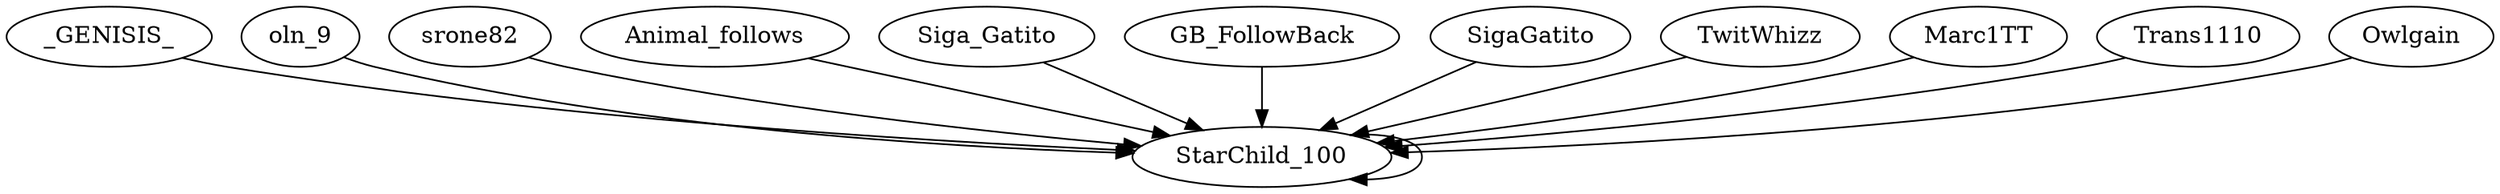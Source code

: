 strict digraph {
"StarChild_100" -> "StarChild_100"
"_GENISIS_" -> "StarChild_100"
"oln_9" -> "StarChild_100"
"srone82" -> "StarChild_100"
"Animal_follows" -> "StarChild_100"
"Siga_Gatito" -> "StarChild_100"
"GB_FollowBack" -> "StarChild_100"
"SigaGatito" -> "StarChild_100"
"TwitWhizz" -> "StarChild_100"
"Marc1TT" -> "StarChild_100"
"Trans1110" -> "StarChild_100"
"Owlgain" -> "StarChild_100"
}